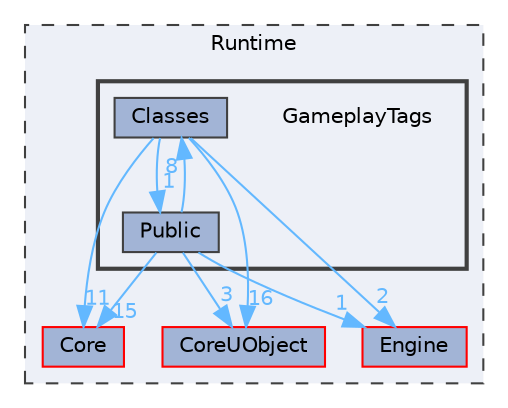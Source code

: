 digraph "GameplayTags"
{
 // INTERACTIVE_SVG=YES
 // LATEX_PDF_SIZE
  bgcolor="transparent";
  edge [fontname=Helvetica,fontsize=10,labelfontname=Helvetica,labelfontsize=10];
  node [fontname=Helvetica,fontsize=10,shape=box,height=0.2,width=0.4];
  compound=true
  subgraph clusterdir_7536b172fbd480bfd146a1b1acd6856b {
    graph [ bgcolor="#edf0f7", pencolor="grey25", label="Runtime", fontname=Helvetica,fontsize=10 style="filled,dashed", URL="dir_7536b172fbd480bfd146a1b1acd6856b.html",tooltip=""]
  dir_0e6cddcc9caa1238c7f3774224afaa45 [label="Core", fillcolor="#a2b4d6", color="red", style="filled", URL="dir_0e6cddcc9caa1238c7f3774224afaa45.html",tooltip=""];
  dir_4c499e5e32e2b4479ad7e552df73eeae [label="CoreUObject", fillcolor="#a2b4d6", color="red", style="filled", URL="dir_4c499e5e32e2b4479ad7e552df73eeae.html",tooltip=""];
  dir_fdf6aa5c3cf3805bb958134448d60562 [label="Engine", fillcolor="#a2b4d6", color="red", style="filled", URL="dir_fdf6aa5c3cf3805bb958134448d60562.html",tooltip=""];
  subgraph clusterdir_78c77892ffb922ed2fc41b0fd91bcc80 {
    graph [ bgcolor="#edf0f7", pencolor="grey25", label="", fontname=Helvetica,fontsize=10 style="filled,bold", URL="dir_78c77892ffb922ed2fc41b0fd91bcc80.html",tooltip=""]
    dir_78c77892ffb922ed2fc41b0fd91bcc80 [shape=plaintext, label="GameplayTags"];
  dir_a98d5ecbbed8342140338c75998eae2a [label="Classes", fillcolor="#a2b4d6", color="grey25", style="filled", URL="dir_a98d5ecbbed8342140338c75998eae2a.html",tooltip=""];
  dir_0409c797cde7b90058cc70aecc88feb8 [label="Public", fillcolor="#a2b4d6", color="grey25", style="filled", URL="dir_0409c797cde7b90058cc70aecc88feb8.html",tooltip=""];
  }
  }
  dir_a98d5ecbbed8342140338c75998eae2a->dir_0409c797cde7b90058cc70aecc88feb8 [headlabel="1", labeldistance=1.5 headhref="dir_000194_000936.html" href="dir_000194_000936.html" color="steelblue1" fontcolor="steelblue1"];
  dir_a98d5ecbbed8342140338c75998eae2a->dir_0e6cddcc9caa1238c7f3774224afaa45 [headlabel="11", labeldistance=1.5 headhref="dir_000194_000266.html" href="dir_000194_000266.html" color="steelblue1" fontcolor="steelblue1"];
  dir_a98d5ecbbed8342140338c75998eae2a->dir_4c499e5e32e2b4479ad7e552df73eeae [headlabel="16", labeldistance=1.5 headhref="dir_000194_000268.html" href="dir_000194_000268.html" color="steelblue1" fontcolor="steelblue1"];
  dir_a98d5ecbbed8342140338c75998eae2a->dir_fdf6aa5c3cf3805bb958134448d60562 [headlabel="2", labeldistance=1.5 headhref="dir_000194_000366.html" href="dir_000194_000366.html" color="steelblue1" fontcolor="steelblue1"];
  dir_0409c797cde7b90058cc70aecc88feb8->dir_0e6cddcc9caa1238c7f3774224afaa45 [headlabel="15", labeldistance=1.5 headhref="dir_000936_000266.html" href="dir_000936_000266.html" color="steelblue1" fontcolor="steelblue1"];
  dir_0409c797cde7b90058cc70aecc88feb8->dir_4c499e5e32e2b4479ad7e552df73eeae [headlabel="3", labeldistance=1.5 headhref="dir_000936_000268.html" href="dir_000936_000268.html" color="steelblue1" fontcolor="steelblue1"];
  dir_0409c797cde7b90058cc70aecc88feb8->dir_a98d5ecbbed8342140338c75998eae2a [headlabel="8", labeldistance=1.5 headhref="dir_000936_000194.html" href="dir_000936_000194.html" color="steelblue1" fontcolor="steelblue1"];
  dir_0409c797cde7b90058cc70aecc88feb8->dir_fdf6aa5c3cf3805bb958134448d60562 [headlabel="1", labeldistance=1.5 headhref="dir_000936_000366.html" href="dir_000936_000366.html" color="steelblue1" fontcolor="steelblue1"];
}
